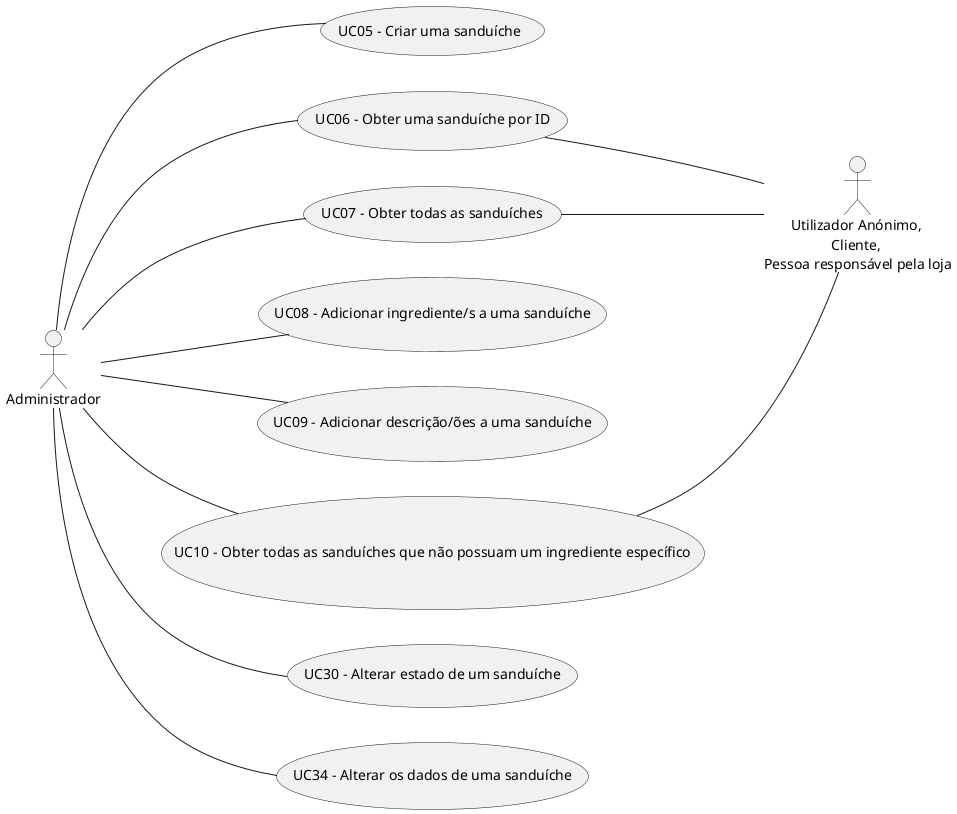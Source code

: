 @startuml

skinparam defaultTextAlignment center

left to right direction

:Utilizador Anónimo, \nCliente, \nPessoa responsável pela loja: as c
:Administrador: as admin



(UC05 - Criar uma sanduíche) as UC05
(UC06 - Obter uma sanduíche por ID) as UC06
(UC07 - Obter todas as sanduíches) as UC07
(UC08 - Adicionar ingrediente/s a uma sanduíche) as UC08
(UC09 - Adicionar descrição/ões a uma sanduíche) as UC09
(UC10 - Obter todas as sanduíches que não possuam um ingrediente específico) as UC10
(UC30 - Alterar estado de um sanduíche) as UC30
(UC34 - Alterar os dados de uma sanduíche) as UC34

admin -- UC05 
admin -- UC06
admin -- UC07
admin -- UC10

UC06 -- c
UC07 -- c 

admin -- UC08 
admin -- UC09 

UC10 -- c

admin -- UC30
admin -- UC34 

@enduml